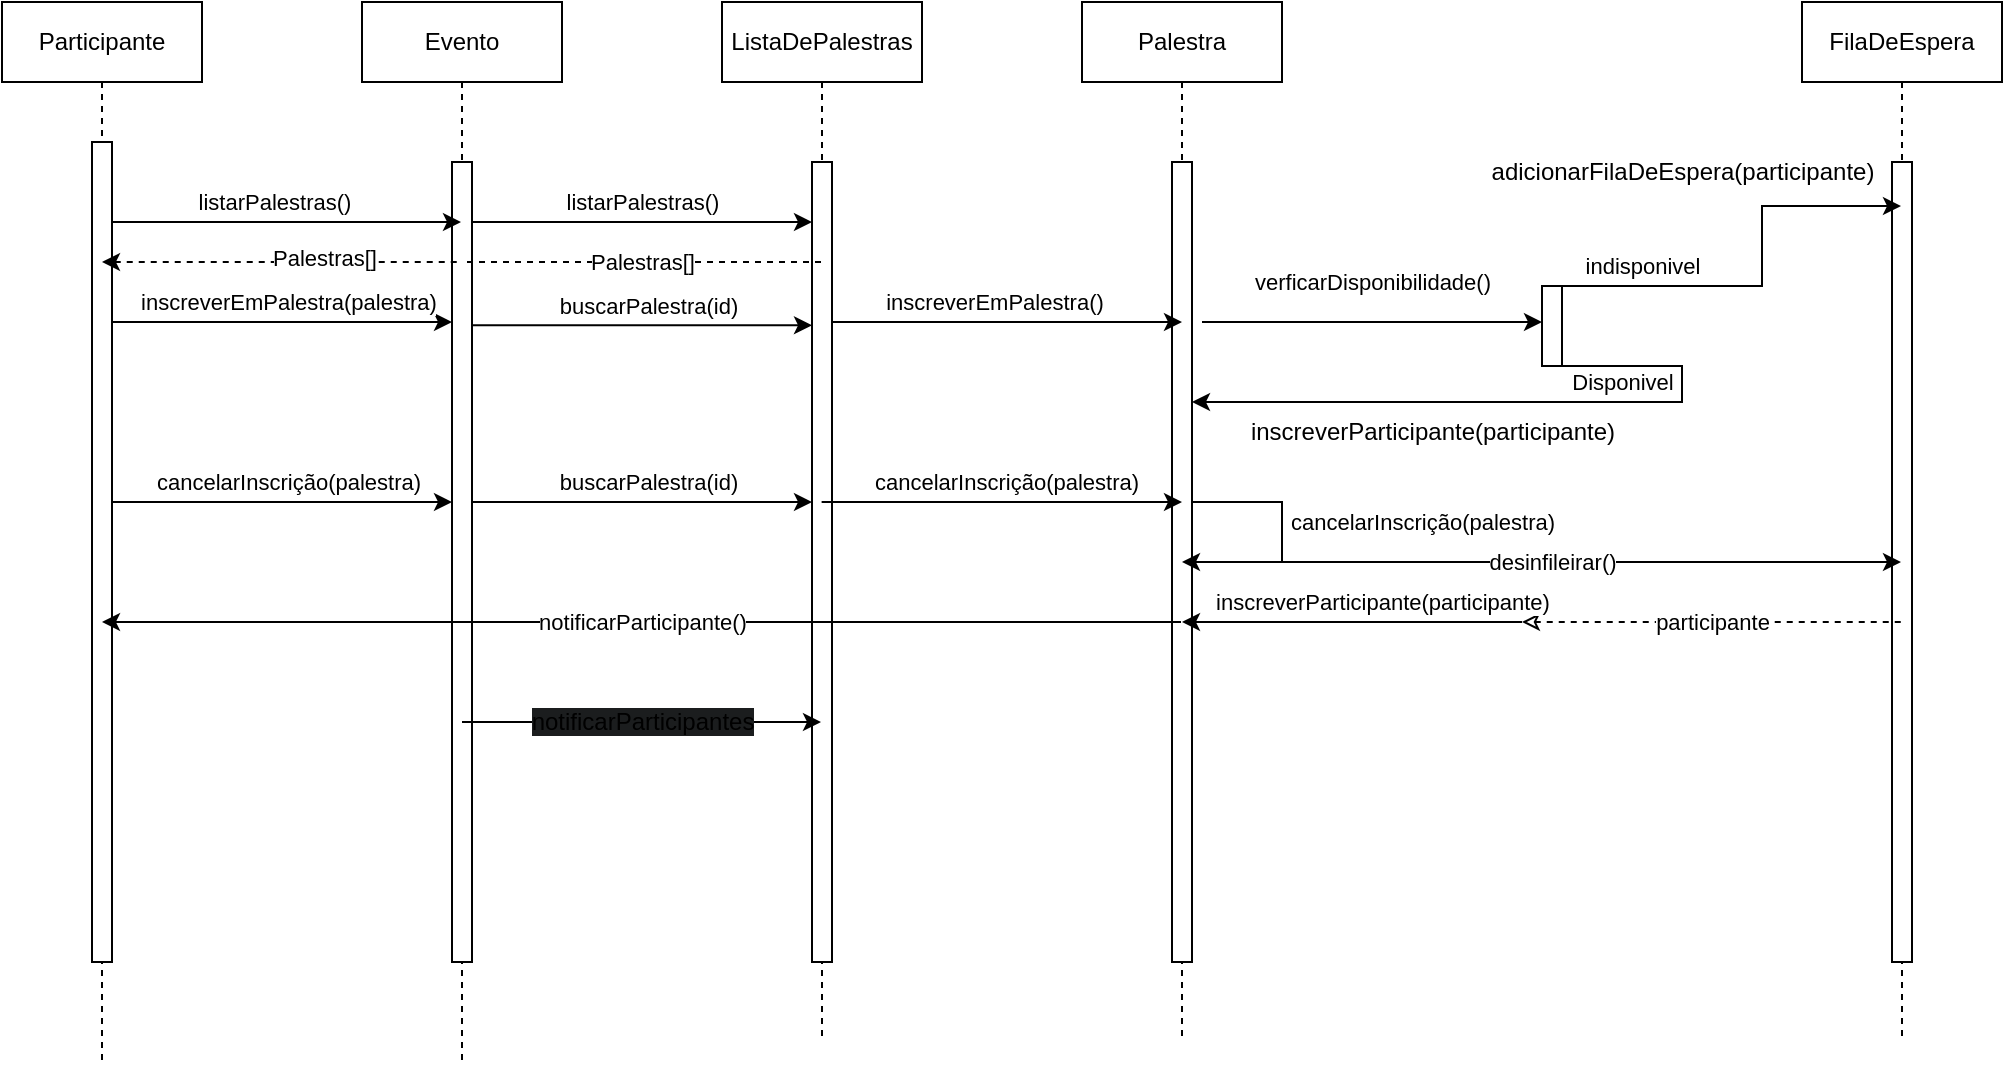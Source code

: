 <mxfile version="26.2.14">
  <diagram name="Page-1" id="2YBvvXClWsGukQMizWep">
    <mxGraphModel dx="1154" dy="638" grid="1" gridSize="10" guides="1" tooltips="1" connect="1" arrows="1" fold="1" page="1" pageScale="1" pageWidth="850" pageHeight="1100" math="0" shadow="0">
      <root>
        <mxCell id="0" />
        <mxCell id="1" parent="0" />
        <mxCell id="aM9ryv3xv72pqoxQDRHE-1" value="Participante" style="shape=umlLifeline;perimeter=lifelinePerimeter;whiteSpace=wrap;html=1;container=0;dropTarget=0;collapsible=0;recursiveResize=0;outlineConnect=0;portConstraint=eastwest;newEdgeStyle={&quot;edgeStyle&quot;:&quot;elbowEdgeStyle&quot;,&quot;elbow&quot;:&quot;vertical&quot;,&quot;curved&quot;:0,&quot;rounded&quot;:0};" parent="1" vertex="1">
          <mxGeometry x="40" y="40" width="100" height="530" as="geometry" />
        </mxCell>
        <mxCell id="aM9ryv3xv72pqoxQDRHE-2" value="" style="html=1;points=[];perimeter=orthogonalPerimeter;outlineConnect=0;targetShapes=umlLifeline;portConstraint=eastwest;newEdgeStyle={&quot;edgeStyle&quot;:&quot;elbowEdgeStyle&quot;,&quot;elbow&quot;:&quot;vertical&quot;,&quot;curved&quot;:0,&quot;rounded&quot;:0};" parent="aM9ryv3xv72pqoxQDRHE-1" vertex="1">
          <mxGeometry x="45" y="70" width="10" height="410" as="geometry" />
        </mxCell>
        <mxCell id="aM9ryv3xv72pqoxQDRHE-5" value="Evento" style="shape=umlLifeline;perimeter=lifelinePerimeter;whiteSpace=wrap;html=1;container=0;dropTarget=0;collapsible=0;recursiveResize=0;outlineConnect=0;portConstraint=eastwest;newEdgeStyle={&quot;edgeStyle&quot;:&quot;elbowEdgeStyle&quot;,&quot;elbow&quot;:&quot;vertical&quot;,&quot;curved&quot;:0,&quot;rounded&quot;:0};" parent="1" vertex="1">
          <mxGeometry x="220" y="40" width="100" height="530" as="geometry" />
        </mxCell>
        <mxCell id="aM9ryv3xv72pqoxQDRHE-6" value="" style="html=1;points=[];perimeter=orthogonalPerimeter;outlineConnect=0;targetShapes=umlLifeline;portConstraint=eastwest;newEdgeStyle={&quot;edgeStyle&quot;:&quot;elbowEdgeStyle&quot;,&quot;elbow&quot;:&quot;vertical&quot;,&quot;curved&quot;:0,&quot;rounded&quot;:0};" parent="aM9ryv3xv72pqoxQDRHE-5" vertex="1">
          <mxGeometry x="45" y="80" width="10" height="400" as="geometry" />
        </mxCell>
        <mxCell id="brVLwmycuiolt7G4G05W-1" value="Palestra" style="shape=umlLifeline;perimeter=lifelinePerimeter;whiteSpace=wrap;html=1;container=0;dropTarget=0;collapsible=0;recursiveResize=0;outlineConnect=0;portConstraint=eastwest;newEdgeStyle={&quot;edgeStyle&quot;:&quot;elbowEdgeStyle&quot;,&quot;elbow&quot;:&quot;vertical&quot;,&quot;curved&quot;:0,&quot;rounded&quot;:0};" parent="1" vertex="1">
          <mxGeometry x="580" y="40" width="100" height="520" as="geometry" />
        </mxCell>
        <mxCell id="brVLwmycuiolt7G4G05W-2" value="" style="html=1;points=[];perimeter=orthogonalPerimeter;outlineConnect=0;targetShapes=umlLifeline;portConstraint=eastwest;newEdgeStyle={&quot;edgeStyle&quot;:&quot;elbowEdgeStyle&quot;,&quot;elbow&quot;:&quot;vertical&quot;,&quot;curved&quot;:0,&quot;rounded&quot;:0};" parent="brVLwmycuiolt7G4G05W-1" vertex="1">
          <mxGeometry x="45" y="80" width="10" height="400" as="geometry" />
        </mxCell>
        <mxCell id="brVLwmycuiolt7G4G05W-31" value="cancelarInscrição(palestra)" style="endArrow=classic;html=1;rounded=0;" parent="brVLwmycuiolt7G4G05W-1" source="brVLwmycuiolt7G4G05W-2" target="brVLwmycuiolt7G4G05W-1" edge="1">
          <mxGeometry x="-0.121" y="70" width="50" height="50" relative="1" as="geometry">
            <mxPoint x="60" y="250" as="sourcePoint" />
            <mxPoint x="230" y="250" as="targetPoint" />
            <Array as="points">
              <mxPoint x="100" y="250" />
              <mxPoint x="100" y="280" />
            </Array>
            <mxPoint as="offset" />
          </mxGeometry>
        </mxCell>
        <mxCell id="brVLwmycuiolt7G4G05W-3" value="ListaDePalestras" style="shape=umlLifeline;perimeter=lifelinePerimeter;whiteSpace=wrap;html=1;container=0;dropTarget=0;collapsible=0;recursiveResize=0;outlineConnect=0;portConstraint=eastwest;newEdgeStyle={&quot;edgeStyle&quot;:&quot;elbowEdgeStyle&quot;,&quot;elbow&quot;:&quot;vertical&quot;,&quot;curved&quot;:0,&quot;rounded&quot;:0};" parent="1" vertex="1">
          <mxGeometry x="400" y="40" width="100" height="520" as="geometry" />
        </mxCell>
        <mxCell id="brVLwmycuiolt7G4G05W-4" value="" style="html=1;points=[];perimeter=orthogonalPerimeter;outlineConnect=0;targetShapes=umlLifeline;portConstraint=eastwest;newEdgeStyle={&quot;edgeStyle&quot;:&quot;elbowEdgeStyle&quot;,&quot;elbow&quot;:&quot;vertical&quot;,&quot;curved&quot;:0,&quot;rounded&quot;:0};" parent="brVLwmycuiolt7G4G05W-3" vertex="1">
          <mxGeometry x="45" y="80" width="10" height="400" as="geometry" />
        </mxCell>
        <mxCell id="brVLwmycuiolt7G4G05W-5" value="FilaDeEspera" style="shape=umlLifeline;perimeter=lifelinePerimeter;whiteSpace=wrap;html=1;container=0;dropTarget=0;collapsible=0;recursiveResize=0;outlineConnect=0;portConstraint=eastwest;newEdgeStyle={&quot;edgeStyle&quot;:&quot;elbowEdgeStyle&quot;,&quot;elbow&quot;:&quot;vertical&quot;,&quot;curved&quot;:0,&quot;rounded&quot;:0};" parent="1" vertex="1">
          <mxGeometry x="940" y="40" width="100" height="520" as="geometry" />
        </mxCell>
        <mxCell id="brVLwmycuiolt7G4G05W-6" value="" style="html=1;points=[];perimeter=orthogonalPerimeter;outlineConnect=0;targetShapes=umlLifeline;portConstraint=eastwest;newEdgeStyle={&quot;edgeStyle&quot;:&quot;elbowEdgeStyle&quot;,&quot;elbow&quot;:&quot;vertical&quot;,&quot;curved&quot;:0,&quot;rounded&quot;:0};" parent="brVLwmycuiolt7G4G05W-5" vertex="1">
          <mxGeometry x="45" y="80" width="10" height="400" as="geometry" />
        </mxCell>
        <mxCell id="brVLwmycuiolt7G4G05W-7" value="listarPalestras()" style="endArrow=classic;html=1;rounded=0;" parent="1" source="aM9ryv3xv72pqoxQDRHE-2" target="aM9ryv3xv72pqoxQDRHE-5" edge="1">
          <mxGeometry x="-0.079" y="10" width="50" height="50" relative="1" as="geometry">
            <mxPoint x="140" y="350" as="sourcePoint" />
            <mxPoint x="190" y="300" as="targetPoint" />
            <Array as="points">
              <mxPoint x="180" y="150" />
            </Array>
            <mxPoint as="offset" />
          </mxGeometry>
        </mxCell>
        <mxCell id="brVLwmycuiolt7G4G05W-9" value="listarPalestras()" style="endArrow=classic;html=1;rounded=0;" parent="1" source="aM9ryv3xv72pqoxQDRHE-6" target="brVLwmycuiolt7G4G05W-4" edge="1">
          <mxGeometry y="10" width="50" height="50" relative="1" as="geometry">
            <mxPoint x="140" y="350" as="sourcePoint" />
            <mxPoint x="190" y="300" as="targetPoint" />
            <Array as="points">
              <mxPoint x="360" y="150" />
            </Array>
            <mxPoint as="offset" />
          </mxGeometry>
        </mxCell>
        <mxCell id="brVLwmycuiolt7G4G05W-11" value="Palestras[]" style="endArrow=none;dashed=1;html=1;rounded=0;" parent="1" source="brVLwmycuiolt7G4G05W-3" target="aM9ryv3xv72pqoxQDRHE-5" edge="1">
          <mxGeometry width="50" height="50" relative="1" as="geometry">
            <mxPoint x="340" y="220" as="sourcePoint" />
            <mxPoint x="390" y="170" as="targetPoint" />
            <Array as="points">
              <mxPoint x="360" y="170" />
            </Array>
          </mxGeometry>
        </mxCell>
        <mxCell id="brVLwmycuiolt7G4G05W-14" value="inscreverEmPalestra(palestra)" style="endArrow=classic;html=1;rounded=0;" parent="1" source="aM9ryv3xv72pqoxQDRHE-2" target="aM9ryv3xv72pqoxQDRHE-6" edge="1">
          <mxGeometry x="0.029" y="10" width="50" height="50" relative="1" as="geometry">
            <mxPoint x="100" y="200" as="sourcePoint" />
            <mxPoint x="260" y="200" as="targetPoint" />
            <Array as="points">
              <mxPoint x="185" y="200" />
            </Array>
            <mxPoint as="offset" />
          </mxGeometry>
        </mxCell>
        <mxCell id="brVLwmycuiolt7G4G05W-16" value="inscreverEmPalestra()" style="endArrow=classic;html=1;rounded=0;" parent="1" source="brVLwmycuiolt7G4G05W-4" edge="1">
          <mxGeometry x="-0.079" y="10" width="50" height="50" relative="1" as="geometry">
            <mxPoint x="460" y="200" as="sourcePoint" />
            <mxPoint x="630" y="200" as="targetPoint" />
            <Array as="points">
              <mxPoint x="540" y="200" />
            </Array>
            <mxPoint as="offset" />
          </mxGeometry>
        </mxCell>
        <mxCell id="brVLwmycuiolt7G4G05W-18" value="verficarDisponibilidade()" style="endArrow=classic;html=1;rounded=0;" parent="1" target="brVLwmycuiolt7G4G05W-19" edge="1">
          <mxGeometry y="20" width="50" height="50" relative="1" as="geometry">
            <mxPoint x="640" y="200" as="sourcePoint" />
            <mxPoint x="840" y="200" as="targetPoint" />
            <Array as="points" />
            <mxPoint as="offset" />
          </mxGeometry>
        </mxCell>
        <mxCell id="brVLwmycuiolt7G4G05W-19" value="" style="html=1;points=[[0,0,0,0,5],[0,1,0,0,-5],[1,0,0,0,5],[1,1,0,0,-5]];perimeter=orthogonalPerimeter;outlineConnect=0;targetShapes=umlLifeline;portConstraint=eastwest;newEdgeStyle={&quot;curved&quot;:0,&quot;rounded&quot;:0};" parent="1" vertex="1">
          <mxGeometry x="810" y="182" width="10" height="40" as="geometry" />
        </mxCell>
        <mxCell id="brVLwmycuiolt7G4G05W-20" value="indisponivel" style="endArrow=classic;html=1;rounded=0;" parent="1" edge="1">
          <mxGeometry x="-0.618" y="10" width="50" height="50" relative="1" as="geometry">
            <mxPoint x="820" y="182" as="sourcePoint" />
            <mxPoint x="989.5" y="142" as="targetPoint" />
            <Array as="points">
              <mxPoint x="920" y="182" />
              <mxPoint x="920" y="142" />
              <mxPoint x="950" y="142" />
            </Array>
            <mxPoint as="offset" />
          </mxGeometry>
        </mxCell>
        <mxCell id="brVLwmycuiolt7G4G05W-21" value="Disponivel" style="endArrow=classic;html=1;rounded=0;" parent="1" target="brVLwmycuiolt7G4G05W-2" edge="1">
          <mxGeometry x="-0.814" y="-8" width="50" height="50" relative="1" as="geometry">
            <mxPoint x="820" y="222" as="sourcePoint" />
            <mxPoint x="640" y="262" as="targetPoint" />
            <Array as="points">
              <mxPoint x="880" y="222" />
              <mxPoint x="880" y="240" />
              <mxPoint x="760" y="240" />
            </Array>
            <mxPoint as="offset" />
          </mxGeometry>
        </mxCell>
        <mxCell id="brVLwmycuiolt7G4G05W-24" value="adicionarFilaDeEspera(participante)" style="text;html=1;align=center;verticalAlign=middle;resizable=0;points=[];autosize=1;strokeColor=none;fillColor=none;" parent="1" vertex="1">
          <mxGeometry x="770" y="110" width="220" height="30" as="geometry" />
        </mxCell>
        <mxCell id="brVLwmycuiolt7G4G05W-25" value="inscreverParticipante(participante)" style="text;html=1;align=center;verticalAlign=middle;resizable=0;points=[];autosize=1;strokeColor=none;fillColor=none;" parent="1" vertex="1">
          <mxGeometry x="650" y="240" width="210" height="30" as="geometry" />
        </mxCell>
        <mxCell id="brVLwmycuiolt7G4G05W-12" value="" style="endArrow=none;dashed=1;html=1;rounded=0;startArrow=classic;startFill=1;" parent="1" source="aM9ryv3xv72pqoxQDRHE-1" target="aM9ryv3xv72pqoxQDRHE-5" edge="1">
          <mxGeometry width="50" height="50" relative="1" as="geometry">
            <mxPoint x="280" y="170" as="sourcePoint" />
            <mxPoint x="110" y="170" as="targetPoint" />
            <Array as="points">
              <mxPoint x="190" y="170" />
            </Array>
          </mxGeometry>
        </mxCell>
        <mxCell id="brVLwmycuiolt7G4G05W-13" value="Palestras[]" style="edgeLabel;html=1;align=center;verticalAlign=middle;resizable=0;points=[];" parent="brVLwmycuiolt7G4G05W-12" vertex="1" connectable="0">
          <mxGeometry x="0.157" y="1" relative="1" as="geometry">
            <mxPoint x="7" y="-1" as="offset" />
          </mxGeometry>
        </mxCell>
        <mxCell id="brVLwmycuiolt7G4G05W-26" value="cancelarInscrição(palestra)" style="endArrow=classic;html=1;rounded=0;" parent="1" edge="1">
          <mxGeometry x="0.029" y="10" width="50" height="50" relative="1" as="geometry">
            <mxPoint x="95" y="290" as="sourcePoint" />
            <mxPoint x="265" y="290" as="targetPoint" />
            <Array as="points">
              <mxPoint x="190" y="290" />
            </Array>
            <mxPoint as="offset" />
          </mxGeometry>
        </mxCell>
        <mxCell id="brVLwmycuiolt7G4G05W-28" value="buscarPalestra(id)" style="endArrow=classic;html=1;rounded=0;" parent="1" source="aM9ryv3xv72pqoxQDRHE-6" target="brVLwmycuiolt7G4G05W-4" edge="1">
          <mxGeometry x="0.03" y="10" width="50" height="50" relative="1" as="geometry">
            <mxPoint x="280" y="202" as="sourcePoint" />
            <mxPoint x="445" y="201.66" as="targetPoint" />
            <Array as="points">
              <mxPoint x="360" y="201.66" />
            </Array>
            <mxPoint as="offset" />
          </mxGeometry>
        </mxCell>
        <mxCell id="brVLwmycuiolt7G4G05W-29" value="buscarPalestra(id)" style="endArrow=classic;html=1;rounded=0;" parent="1" edge="1">
          <mxGeometry x="0.03" y="10" width="50" height="50" relative="1" as="geometry">
            <mxPoint x="275" y="290" as="sourcePoint" />
            <mxPoint x="445" y="290" as="targetPoint" />
            <Array as="points">
              <mxPoint x="370" y="290" />
            </Array>
            <mxPoint as="offset" />
          </mxGeometry>
        </mxCell>
        <mxCell id="brVLwmycuiolt7G4G05W-30" value="cancelarInscrição(palestra)" style="endArrow=classic;html=1;rounded=0;" parent="1" edge="1">
          <mxGeometry x="0.029" y="10" width="50" height="50" relative="1" as="geometry">
            <mxPoint x="449.81" y="290" as="sourcePoint" />
            <mxPoint x="630" y="290" as="targetPoint" />
            <Array as="points">
              <mxPoint x="555" y="290" />
            </Array>
            <mxPoint as="offset" />
          </mxGeometry>
        </mxCell>
        <mxCell id="brVLwmycuiolt7G4G05W-32" value="desinfileirar()" style="endArrow=classic;html=1;rounded=0;" parent="1" target="brVLwmycuiolt7G4G05W-5" edge="1">
          <mxGeometry width="50" height="50" relative="1" as="geometry">
            <mxPoint x="640" y="320" as="sourcePoint" />
            <mxPoint x="740" y="310" as="targetPoint" />
            <Array as="points">
              <mxPoint x="720" y="320" />
            </Array>
          </mxGeometry>
        </mxCell>
        <mxCell id="brVLwmycuiolt7G4G05W-33" value="participante" style="endArrow=none;dashed=1;html=1;rounded=0;endFill=1;startArrow=classic;startFill=0;" parent="1" edge="1">
          <mxGeometry width="50" height="50" relative="1" as="geometry">
            <mxPoint x="800" y="350" as="sourcePoint" />
            <mxPoint x="990.0" y="350" as="targetPoint" />
          </mxGeometry>
        </mxCell>
        <mxCell id="brVLwmycuiolt7G4G05W-34" value="notificarParticipante()" style="endArrow=classic;html=1;rounded=0;" parent="1" source="brVLwmycuiolt7G4G05W-1" target="aM9ryv3xv72pqoxQDRHE-1" edge="1">
          <mxGeometry width="50" height="50" relative="1" as="geometry">
            <mxPoint x="550" y="380" as="sourcePoint" />
            <mxPoint x="600" y="330" as="targetPoint" />
            <Array as="points">
              <mxPoint x="540" y="350" />
            </Array>
          </mxGeometry>
        </mxCell>
        <mxCell id="sEcu1uPW9zgkRu7G9N79-1" value="inscreverParticipante(participante)" style="endArrow=classic;html=1;rounded=0;" edge="1" parent="1" target="brVLwmycuiolt7G4G05W-1">
          <mxGeometry x="-0.177" y="-10" width="50" height="50" relative="1" as="geometry">
            <mxPoint x="800" y="350" as="sourcePoint" />
            <mxPoint x="690" y="260" as="targetPoint" />
            <mxPoint as="offset" />
          </mxGeometry>
        </mxCell>
        <mxCell id="sEcu1uPW9zgkRu7G9N79-4" value="&lt;br&gt;&lt;span style=&quot;font-size: 12px; text-align: left; text-wrap-mode: wrap; background-color: rgb(27, 29, 30);&quot;&gt;notificarParticipantes&lt;/span&gt;&lt;div&gt;&lt;br/&gt;&lt;/div&gt;" style="endArrow=classic;html=1;rounded=0;" edge="1" parent="1" target="brVLwmycuiolt7G4G05W-3">
          <mxGeometry x="0.003" width="50" height="50" relative="1" as="geometry">
            <mxPoint x="270" y="400" as="sourcePoint" />
            <mxPoint x="360" y="400" as="targetPoint" />
            <mxPoint as="offset" />
          </mxGeometry>
        </mxCell>
      </root>
    </mxGraphModel>
  </diagram>
</mxfile>
